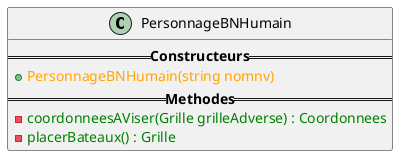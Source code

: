 @startuml
class PersonnageBNHumain{
    ==<b>Constructeurs</b>==
        +<color:orange>PersonnageBNHumain(string nomnv)</color>
    ==<b>Methodes</b>==
        -<color:green>coordonneesAViser(Grille grilleAdverse) : Coordonnees</color>
        -<color:green>placerBateaux() : Grille</color>
}
@enduml
'5ce527e719c660e149d254e00ce5fa5a  src/PersonnageBNHumain.hpp
'e128a7476b925eafd5ab1c80d96b6159  src/PersonnageBNHumain.cpp

